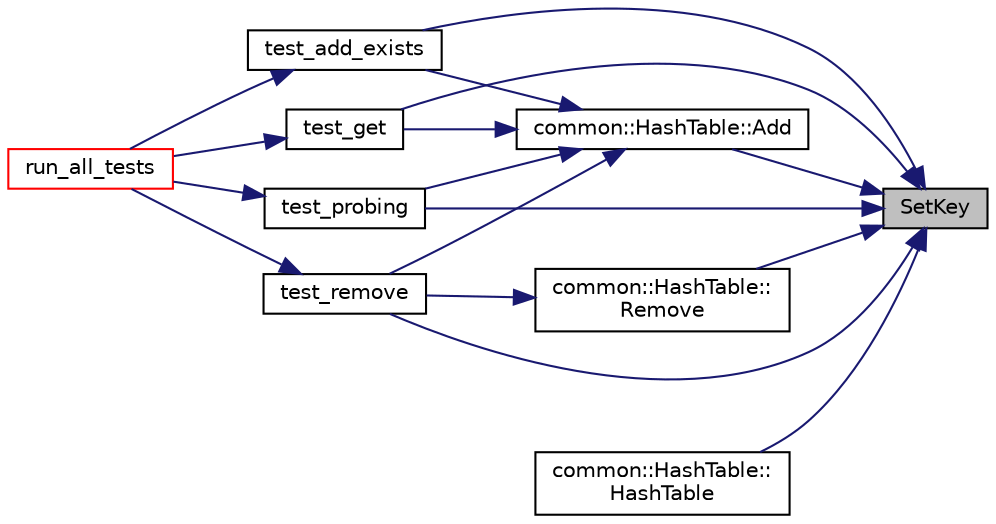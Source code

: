 digraph "SetKey"
{
 // INTERACTIVE_SVG=YES
 // LATEX_PDF_SIZE
  bgcolor="transparent";
  edge [fontname="Helvetica",fontsize="10",labelfontname="Helvetica",labelfontsize="10"];
  node [fontname="Helvetica",fontsize="10",shape=record];
  rankdir="RL";
  Node1 [label="SetKey",height=0.2,width=0.4,color="black", fillcolor="grey75", style="filled", fontcolor="black",tooltip=" "];
  Node1 -> Node2 [dir="back",color="midnightblue",fontsize="10",style="solid",fontname="Helvetica"];
  Node2 [label="common::HashTable::Add",height=0.2,width=0.4,color="black",URL="$de/d4c/classcommon_1_1HashTable_a1f9d74426ead6df411fd1162a7389521.html#a1f9d74426ead6df411fd1162a7389521",tooltip="Brief function description here."];
  Node2 -> Node3 [dir="back",color="midnightblue",fontsize="10",style="solid",fontname="Helvetica"];
  Node3 [label="test_add_exists",height=0.2,width=0.4,color="black",URL="$d4/d9c/hash__table__tests_8cc_ae207a73fbaebdeb47d9a21e2c9bad021.html#ae207a73fbaebdeb47d9a21e2c9bad021",tooltip=" "];
  Node3 -> Node4 [dir="back",color="midnightblue",fontsize="10",style="solid",fontname="Helvetica"];
  Node4 [label="run_all_tests",height=0.2,width=0.4,color="red",URL="$d4/d9c/hash__table__tests_8cc_adf5fa5d1a8867dba73315c105f40b449.html#adf5fa5d1a8867dba73315c105f40b449",tooltip=" "];
  Node2 -> Node6 [dir="back",color="midnightblue",fontsize="10",style="solid",fontname="Helvetica"];
  Node6 [label="test_get",height=0.2,width=0.4,color="black",URL="$d4/d9c/hash__table__tests_8cc_a52c40e38fb822ad8803972493055abaf.html#a52c40e38fb822ad8803972493055abaf",tooltip=" "];
  Node6 -> Node4 [dir="back",color="midnightblue",fontsize="10",style="solid",fontname="Helvetica"];
  Node2 -> Node7 [dir="back",color="midnightblue",fontsize="10",style="solid",fontname="Helvetica"];
  Node7 [label="test_probing",height=0.2,width=0.4,color="black",URL="$d4/d9c/hash__table__tests_8cc_a30e225ab10fafd5b2befe84cb59ed57e.html#a30e225ab10fafd5b2befe84cb59ed57e",tooltip=" "];
  Node7 -> Node4 [dir="back",color="midnightblue",fontsize="10",style="solid",fontname="Helvetica"];
  Node2 -> Node8 [dir="back",color="midnightblue",fontsize="10",style="solid",fontname="Helvetica"];
  Node8 [label="test_remove",height=0.2,width=0.4,color="black",URL="$d4/d9c/hash__table__tests_8cc_a1da79732717337e8731f76c7a155c24a.html#a1da79732717337e8731f76c7a155c24a",tooltip=" "];
  Node8 -> Node4 [dir="back",color="midnightblue",fontsize="10",style="solid",fontname="Helvetica"];
  Node1 -> Node9 [dir="back",color="midnightblue",fontsize="10",style="solid",fontname="Helvetica"];
  Node9 [label="common::HashTable::\lHashTable",height=0.2,width=0.4,color="black",URL="$de/d4c/classcommon_1_1HashTable_a9345189fd2bc1cc9ae3150bc43bac708.html#a9345189fd2bc1cc9ae3150bc43bac708",tooltip="Brief function description here."];
  Node1 -> Node10 [dir="back",color="midnightblue",fontsize="10",style="solid",fontname="Helvetica"];
  Node10 [label="common::HashTable::\lRemove",height=0.2,width=0.4,color="black",URL="$de/d4c/classcommon_1_1HashTable_af2f608b0daa2454164659ffbba4c71db.html#af2f608b0daa2454164659ffbba4c71db",tooltip="Brief function description here."];
  Node10 -> Node8 [dir="back",color="midnightblue",fontsize="10",style="solid",fontname="Helvetica"];
  Node1 -> Node3 [dir="back",color="midnightblue",fontsize="10",style="solid",fontname="Helvetica"];
  Node1 -> Node6 [dir="back",color="midnightblue",fontsize="10",style="solid",fontname="Helvetica"];
  Node1 -> Node7 [dir="back",color="midnightblue",fontsize="10",style="solid",fontname="Helvetica"];
  Node1 -> Node8 [dir="back",color="midnightblue",fontsize="10",style="solid",fontname="Helvetica"];
}
